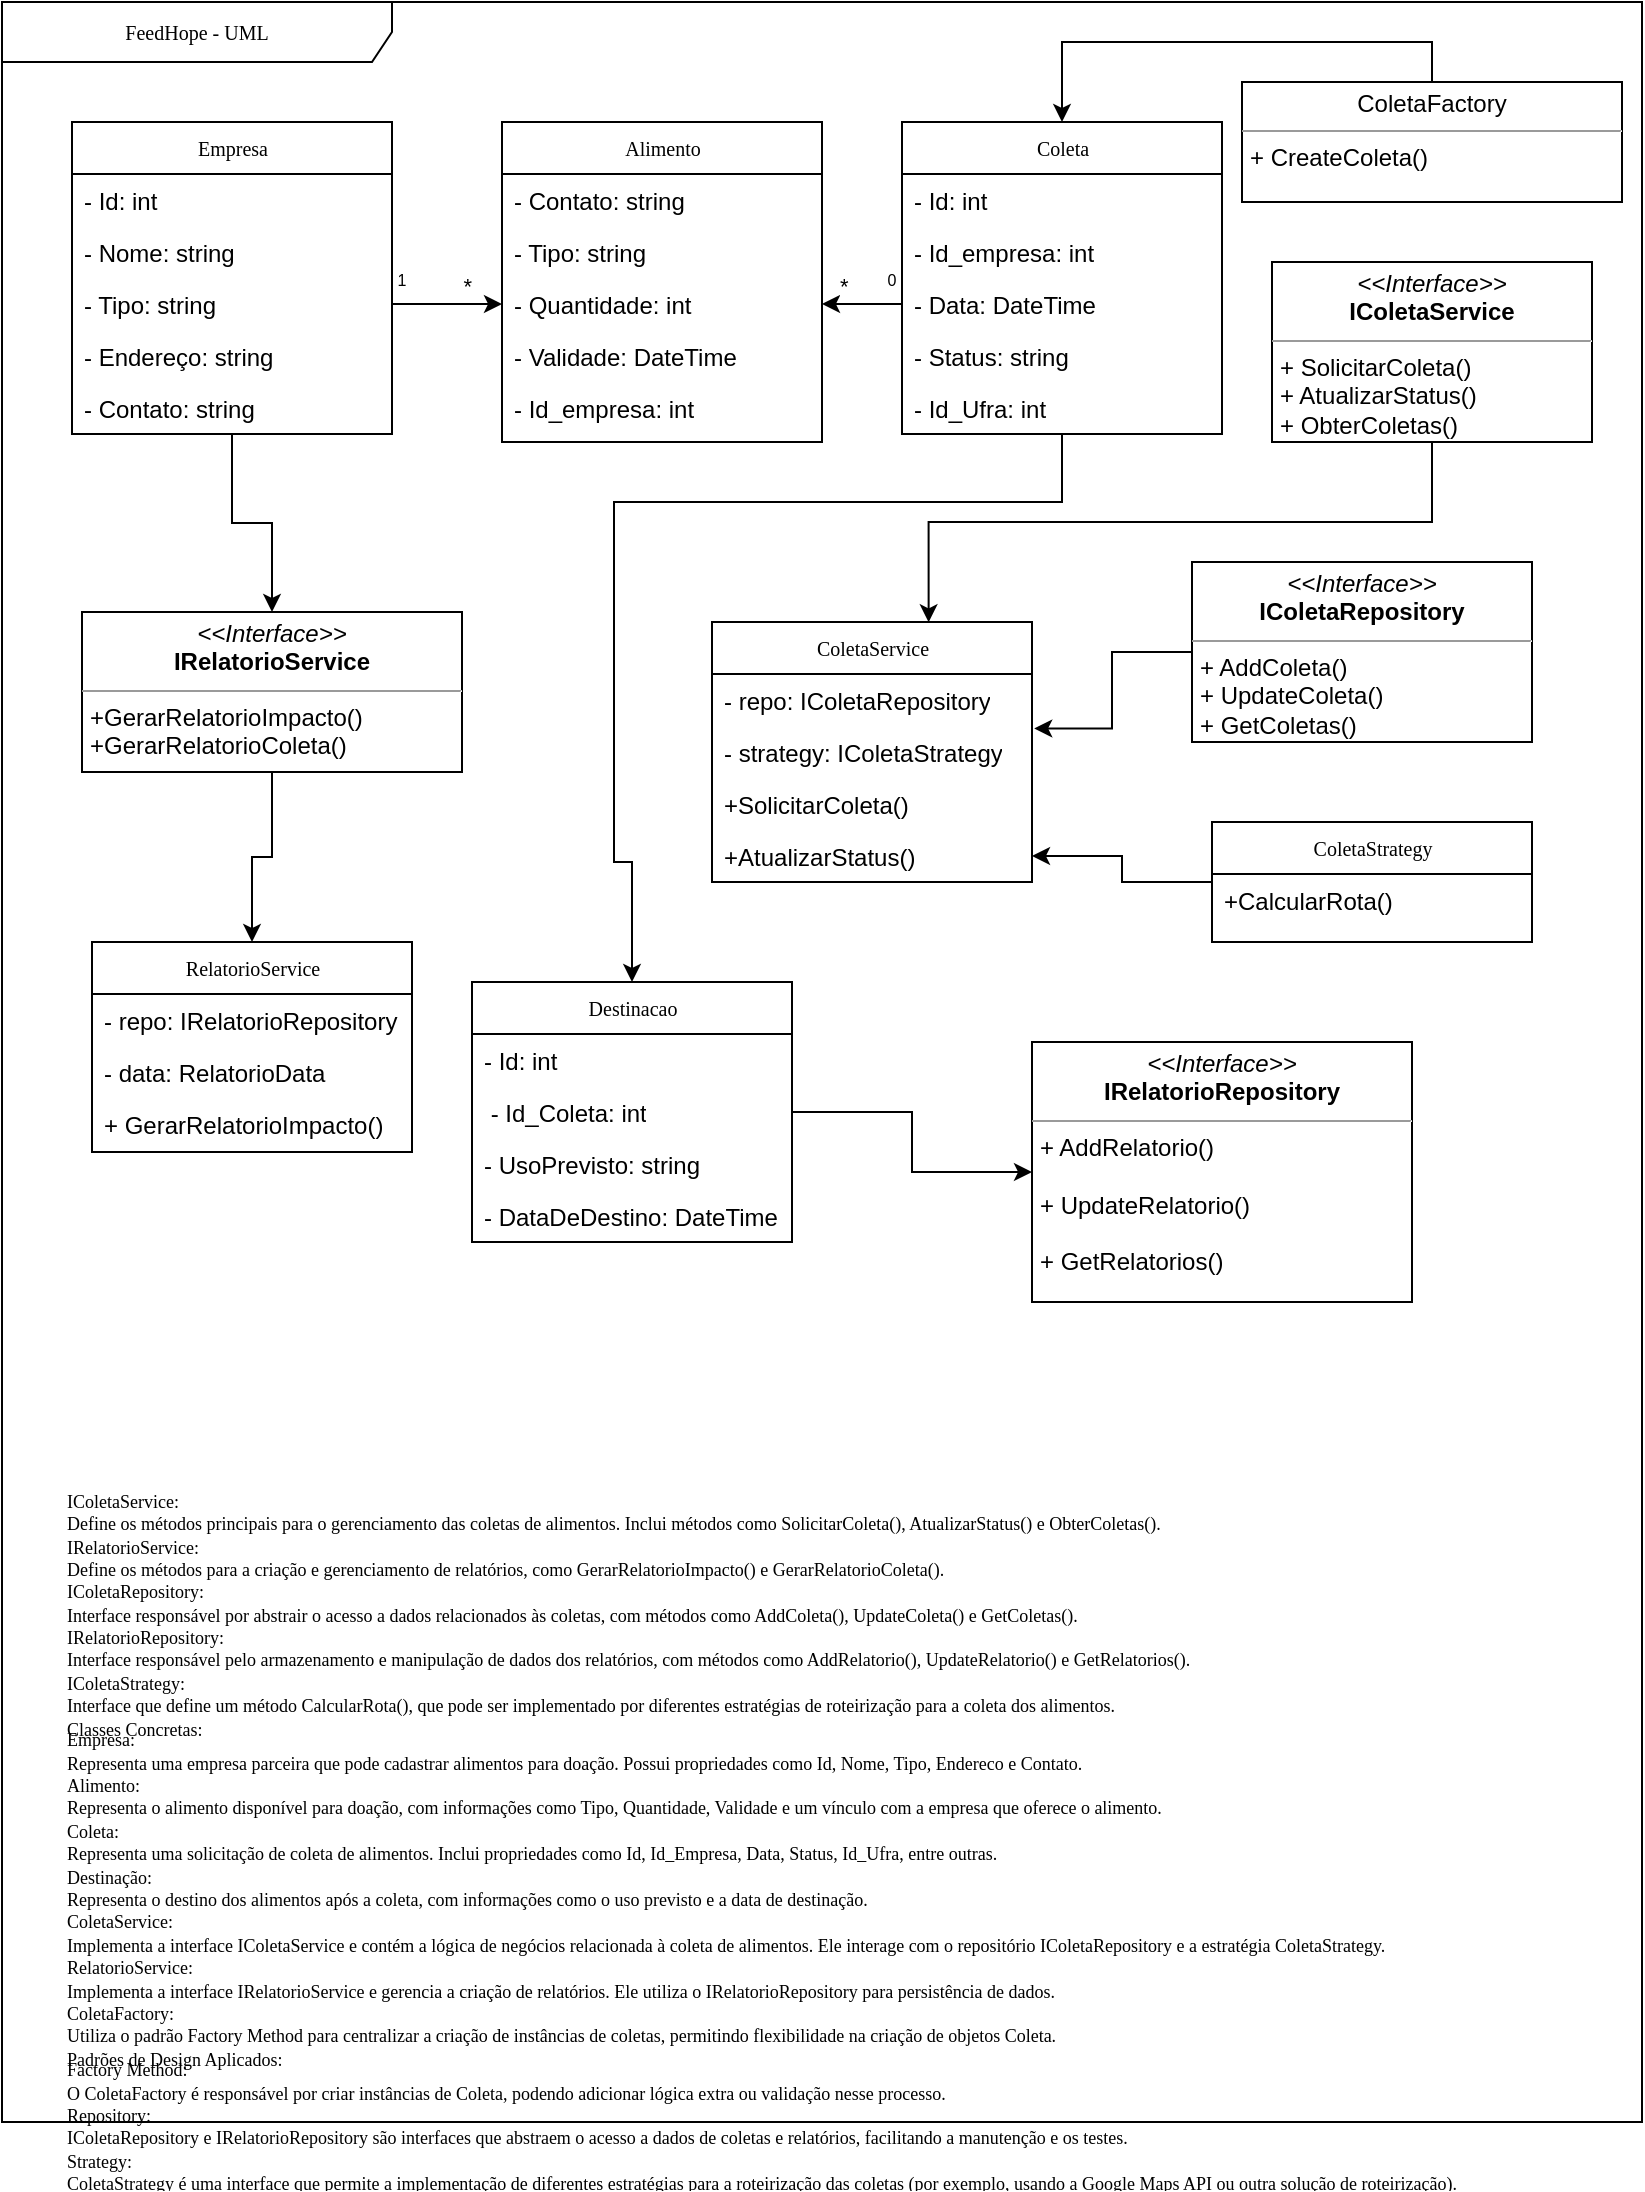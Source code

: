 <mxfile version="26.1.1">
  <diagram name="Page-1" id="c4acf3e9-155e-7222-9cf6-157b1a14988f">
    <mxGraphModel dx="934" dy="525" grid="1" gridSize="10" guides="1" tooltips="1" connect="1" arrows="1" fold="1" page="1" pageScale="1" pageWidth="850" pageHeight="1100" background="none" math="0" shadow="0">
      <root>
        <mxCell id="0" />
        <mxCell id="1" parent="0" />
        <mxCell id="17acba5748e5396b-1" value="FeedHope - UML" style="shape=umlFrame;whiteSpace=wrap;html=1;rounded=0;shadow=0;comic=0;labelBackgroundColor=none;strokeWidth=1;fontFamily=Verdana;fontSize=10;align=center;width=195;height=30;" parent="1" vertex="1">
          <mxGeometry x="15" y="10" width="820" height="1060" as="geometry" />
        </mxCell>
        <mxCell id="17acba5748e5396b-2" value="RelatorioService" style="swimlane;html=1;fontStyle=0;childLayout=stackLayout;horizontal=1;startSize=26;fillColor=none;horizontalStack=0;resizeParent=1;resizeLast=0;collapsible=1;marginBottom=0;swimlaneFillColor=#ffffff;rounded=0;shadow=0;comic=0;labelBackgroundColor=none;strokeWidth=1;fontFamily=Verdana;fontSize=10;align=center;" parent="1" vertex="1">
          <mxGeometry x="60" y="480" width="160" height="105" as="geometry" />
        </mxCell>
        <mxCell id="17acba5748e5396b-3" value="- repo: IRelatorioRepository" style="text;html=1;strokeColor=none;fillColor=none;align=left;verticalAlign=top;spacingLeft=4;spacingRight=4;whiteSpace=wrap;overflow=hidden;rotatable=0;points=[[0,0.5],[1,0.5]];portConstraint=eastwest;" parent="17acba5748e5396b-2" vertex="1">
          <mxGeometry y="26" width="160" height="26" as="geometry" />
        </mxCell>
        <mxCell id="17acba5748e5396b-4" value="- data: RelatorioData" style="text;html=1;strokeColor=none;fillColor=none;align=left;verticalAlign=top;spacingLeft=4;spacingRight=4;whiteSpace=wrap;overflow=hidden;rotatable=0;points=[[0,0.5],[1,0.5]];portConstraint=eastwest;" parent="17acba5748e5396b-2" vertex="1">
          <mxGeometry y="52" width="160" height="26" as="geometry" />
        </mxCell>
        <mxCell id="17acba5748e5396b-6" value="+ GerarRelatorioImpacto()" style="text;html=1;strokeColor=none;fillColor=none;align=left;verticalAlign=top;spacingLeft=4;spacingRight=4;whiteSpace=wrap;overflow=hidden;rotatable=0;points=[[0,0.5],[1,0.5]];portConstraint=eastwest;" parent="17acba5748e5396b-2" vertex="1">
          <mxGeometry y="78" width="160" height="26" as="geometry" />
        </mxCell>
        <mxCell id="6Sy0QbTWBwmeGfM0OLyt-60" style="edgeStyle=orthogonalEdgeStyle;rounded=0;orthogonalLoop=1;jettySize=auto;html=1;" edge="1" parent="1" source="17acba5748e5396b-20" target="5d2195bd80daf111-20">
          <mxGeometry relative="1" as="geometry" />
        </mxCell>
        <mxCell id="17acba5748e5396b-20" value="Empresa" style="swimlane;html=1;fontStyle=0;childLayout=stackLayout;horizontal=1;startSize=26;fillColor=none;horizontalStack=0;resizeParent=1;resizeLast=0;collapsible=1;marginBottom=0;swimlaneFillColor=#ffffff;rounded=0;shadow=0;comic=0;labelBackgroundColor=none;strokeWidth=1;fontFamily=Verdana;fontSize=10;align=center;" parent="1" vertex="1">
          <mxGeometry x="50" y="70" width="160" height="156" as="geometry" />
        </mxCell>
        <mxCell id="17acba5748e5396b-21" value="- Id: int" style="text;html=1;strokeColor=none;fillColor=none;align=left;verticalAlign=top;spacingLeft=4;spacingRight=4;whiteSpace=wrap;overflow=hidden;rotatable=0;points=[[0,0.5],[1,0.5]];portConstraint=eastwest;" parent="17acba5748e5396b-20" vertex="1">
          <mxGeometry y="26" width="160" height="26" as="geometry" />
        </mxCell>
        <mxCell id="17acba5748e5396b-24" value="- Nome: string" style="text;html=1;strokeColor=none;fillColor=none;align=left;verticalAlign=top;spacingLeft=4;spacingRight=4;whiteSpace=wrap;overflow=hidden;rotatable=0;points=[[0,0.5],[1,0.5]];portConstraint=eastwest;" parent="17acba5748e5396b-20" vertex="1">
          <mxGeometry y="52" width="160" height="26" as="geometry" />
        </mxCell>
        <mxCell id="17acba5748e5396b-26" value="- Tipo: string" style="text;html=1;strokeColor=none;fillColor=none;align=left;verticalAlign=top;spacingLeft=4;spacingRight=4;whiteSpace=wrap;overflow=hidden;rotatable=0;points=[[0,0.5],[1,0.5]];portConstraint=eastwest;" parent="17acba5748e5396b-20" vertex="1">
          <mxGeometry y="78" width="160" height="26" as="geometry" />
        </mxCell>
        <mxCell id="6Sy0QbTWBwmeGfM0OLyt-3" value="- Endereço: string" style="text;html=1;strokeColor=none;fillColor=none;align=left;verticalAlign=top;spacingLeft=4;spacingRight=4;whiteSpace=wrap;overflow=hidden;rotatable=0;points=[[0,0.5],[1,0.5]];portConstraint=eastwest;" vertex="1" parent="17acba5748e5396b-20">
          <mxGeometry y="104" width="160" height="26" as="geometry" />
        </mxCell>
        <mxCell id="6Sy0QbTWBwmeGfM0OLyt-4" value="- Contato: string" style="text;html=1;strokeColor=none;fillColor=none;align=left;verticalAlign=top;spacingLeft=4;spacingRight=4;whiteSpace=wrap;overflow=hidden;rotatable=0;points=[[0,0.5],[1,0.5]];portConstraint=eastwest;" vertex="1" parent="17acba5748e5396b-20">
          <mxGeometry y="130" width="160" height="26" as="geometry" />
        </mxCell>
        <mxCell id="17acba5748e5396b-30" value="Alimento" style="swimlane;html=1;fontStyle=0;childLayout=stackLayout;horizontal=1;startSize=26;fillColor=none;horizontalStack=0;resizeParent=1;resizeLast=0;collapsible=1;marginBottom=0;swimlaneFillColor=#ffffff;rounded=0;shadow=0;comic=0;labelBackgroundColor=none;strokeWidth=1;fontFamily=Verdana;fontSize=10;align=center;" parent="1" vertex="1">
          <mxGeometry x="265" y="70" width="160" height="160" as="geometry" />
        </mxCell>
        <mxCell id="6Sy0QbTWBwmeGfM0OLyt-14" value="- Contato: string" style="text;html=1;strokeColor=none;fillColor=none;align=left;verticalAlign=top;spacingLeft=4;spacingRight=4;whiteSpace=wrap;overflow=hidden;rotatable=0;points=[[0,0.5],[1,0.5]];portConstraint=eastwest;" vertex="1" parent="17acba5748e5396b-30">
          <mxGeometry y="26" width="160" height="26" as="geometry" />
        </mxCell>
        <mxCell id="6Sy0QbTWBwmeGfM0OLyt-12" value="- Tipo: string" style="text;html=1;strokeColor=none;fillColor=none;align=left;verticalAlign=top;spacingLeft=4;spacingRight=4;whiteSpace=wrap;overflow=hidden;rotatable=0;points=[[0,0.5],[1,0.5]];portConstraint=eastwest;" vertex="1" parent="17acba5748e5396b-30">
          <mxGeometry y="52" width="160" height="26" as="geometry" />
        </mxCell>
        <mxCell id="6Sy0QbTWBwmeGfM0OLyt-13" value="- Quantidade: int" style="text;html=1;strokeColor=none;fillColor=none;align=left;verticalAlign=top;spacingLeft=4;spacingRight=4;whiteSpace=wrap;overflow=hidden;rotatable=0;points=[[0,0.5],[1,0.5]];portConstraint=eastwest;" vertex="1" parent="17acba5748e5396b-30">
          <mxGeometry y="78" width="160" height="26" as="geometry" />
        </mxCell>
        <mxCell id="6Sy0QbTWBwmeGfM0OLyt-11" value="- Validade: DateTime" style="text;html=1;strokeColor=none;fillColor=none;align=left;verticalAlign=top;spacingLeft=4;spacingRight=4;whiteSpace=wrap;overflow=hidden;rotatable=0;points=[[0,0.5],[1,0.5]];portConstraint=eastwest;" vertex="1" parent="17acba5748e5396b-30">
          <mxGeometry y="104" width="160" height="26" as="geometry" />
        </mxCell>
        <mxCell id="6Sy0QbTWBwmeGfM0OLyt-10" value="- Id_empresa: int" style="text;html=1;strokeColor=none;fillColor=none;align=left;verticalAlign=top;spacingLeft=4;spacingRight=4;whiteSpace=wrap;overflow=hidden;rotatable=0;points=[[0,0.5],[1,0.5]];portConstraint=eastwest;" vertex="1" parent="17acba5748e5396b-30">
          <mxGeometry y="130" width="160" height="26" as="geometry" />
        </mxCell>
        <mxCell id="6Sy0QbTWBwmeGfM0OLyt-70" style="edgeStyle=orthogonalEdgeStyle;rounded=0;orthogonalLoop=1;jettySize=auto;html=1;entryX=1;entryY=0.5;entryDx=0;entryDy=0;" edge="1" parent="1" source="17acba5748e5396b-44" target="6Sy0QbTWBwmeGfM0OLyt-40">
          <mxGeometry relative="1" as="geometry" />
        </mxCell>
        <mxCell id="17acba5748e5396b-44" value="ColetaStrategy" style="swimlane;html=1;fontStyle=0;childLayout=stackLayout;horizontal=1;startSize=26;fillColor=none;horizontalStack=0;resizeParent=1;resizeLast=0;collapsible=1;marginBottom=0;swimlaneFillColor=#ffffff;rounded=0;shadow=0;comic=0;labelBackgroundColor=none;strokeWidth=1;fontFamily=Verdana;fontSize=10;align=center;" parent="1" vertex="1">
          <mxGeometry x="620" y="420" width="160" height="60" as="geometry" />
        </mxCell>
        <mxCell id="17acba5748e5396b-45" value="+CalcularRota()" style="text;html=1;strokeColor=none;fillColor=none;align=left;verticalAlign=top;spacingLeft=4;spacingRight=4;whiteSpace=wrap;overflow=hidden;rotatable=0;points=[[0,0.5],[1,0.5]];portConstraint=eastwest;" parent="17acba5748e5396b-44" vertex="1">
          <mxGeometry y="26" width="160" height="26" as="geometry" />
        </mxCell>
        <mxCell id="5d2195bd80daf111-5" value="Coleta" style="swimlane;html=1;fontStyle=0;childLayout=stackLayout;horizontal=1;startSize=26;fillColor=none;horizontalStack=0;resizeParent=1;resizeLast=0;collapsible=1;marginBottom=0;swimlaneFillColor=#ffffff;rounded=0;shadow=0;comic=0;labelBackgroundColor=none;strokeWidth=1;fontFamily=Verdana;fontSize=10;align=center;" parent="1" vertex="1">
          <mxGeometry x="465" y="70" width="160" height="156" as="geometry" />
        </mxCell>
        <mxCell id="6Sy0QbTWBwmeGfM0OLyt-17" value="- Id: int" style="text;html=1;strokeColor=none;fillColor=none;align=left;verticalAlign=top;spacingLeft=4;spacingRight=4;whiteSpace=wrap;overflow=hidden;rotatable=0;points=[[0,0.5],[1,0.5]];portConstraint=eastwest;" vertex="1" parent="5d2195bd80daf111-5">
          <mxGeometry y="26" width="160" height="26" as="geometry" />
        </mxCell>
        <mxCell id="6Sy0QbTWBwmeGfM0OLyt-15" value="- Id_empresa: int" style="text;html=1;strokeColor=none;fillColor=none;align=left;verticalAlign=top;spacingLeft=4;spacingRight=4;whiteSpace=wrap;overflow=hidden;rotatable=0;points=[[0,0.5],[1,0.5]];portConstraint=eastwest;" vertex="1" parent="5d2195bd80daf111-5">
          <mxGeometry y="52" width="160" height="26" as="geometry" />
        </mxCell>
        <mxCell id="6Sy0QbTWBwmeGfM0OLyt-18" value="- Data: DateTime" style="text;html=1;strokeColor=none;fillColor=none;align=left;verticalAlign=top;spacingLeft=4;spacingRight=4;whiteSpace=wrap;overflow=hidden;rotatable=0;points=[[0,0.5],[1,0.5]];portConstraint=eastwest;" vertex="1" parent="5d2195bd80daf111-5">
          <mxGeometry y="78" width="160" height="26" as="geometry" />
        </mxCell>
        <mxCell id="6Sy0QbTWBwmeGfM0OLyt-19" value="- Status: string" style="text;html=1;strokeColor=none;fillColor=none;align=left;verticalAlign=top;spacingLeft=4;spacingRight=4;whiteSpace=wrap;overflow=hidden;rotatable=0;points=[[0,0.5],[1,0.5]];portConstraint=eastwest;" vertex="1" parent="5d2195bd80daf111-5">
          <mxGeometry y="104" width="160" height="26" as="geometry" />
        </mxCell>
        <mxCell id="6Sy0QbTWBwmeGfM0OLyt-20" value="- Id_Ufra: int" style="text;html=1;strokeColor=none;fillColor=none;align=left;verticalAlign=top;spacingLeft=4;spacingRight=4;whiteSpace=wrap;overflow=hidden;rotatable=0;points=[[0,0.5],[1,0.5]];portConstraint=eastwest;" vertex="1" parent="5d2195bd80daf111-5">
          <mxGeometry y="130" width="160" height="26" as="geometry" />
        </mxCell>
        <mxCell id="6Sy0QbTWBwmeGfM0OLyt-72" style="edgeStyle=orthogonalEdgeStyle;rounded=0;orthogonalLoop=1;jettySize=auto;html=1;entryX=0.5;entryY=0;entryDx=0;entryDy=0;exitX=0.5;exitY=0;exitDx=0;exitDy=0;" edge="1" parent="1" source="5d2195bd80daf111-10" target="5d2195bd80daf111-5">
          <mxGeometry relative="1" as="geometry" />
        </mxCell>
        <mxCell id="5d2195bd80daf111-10" value="&lt;p style=&quot;margin:0px;margin-top:4px;text-align:center;&quot;&gt;ColetaFactory&lt;/p&gt;&lt;hr size=&quot;1&quot;&gt;&lt;p style=&quot;margin:0px;margin-left:4px;&quot;&gt;+ CreateColeta()&lt;/p&gt;" style="verticalAlign=top;align=left;overflow=fill;fontSize=12;fontFamily=Helvetica;html=1;rounded=0;shadow=0;comic=0;labelBackgroundColor=none;strokeWidth=1" parent="1" vertex="1">
          <mxGeometry x="635" y="50" width="190" height="60" as="geometry" />
        </mxCell>
        <mxCell id="5d2195bd80daf111-12" value="&lt;p style=&quot;margin:0px;margin-top:4px;text-align:center;&quot;&gt;&lt;i&gt;&amp;lt;&amp;lt;Interface&amp;gt;&amp;gt;&lt;/i&gt;&lt;br&gt;&lt;b&gt;IRelatorioRepository&lt;/b&gt;&lt;/p&gt;&lt;hr size=&quot;1&quot;&gt;&lt;p style=&quot;margin:0px;margin-left:4px;&quot;&gt;+ AddRelatorio()&lt;/p&gt;&lt;p style=&quot;margin:0px;margin-left:4px;&quot;&gt;&lt;br&gt;+ UpdateRelatorio()&lt;/p&gt;&lt;p style=&quot;margin:0px;margin-left:4px;&quot;&gt;&lt;br&gt;&lt;/p&gt;&lt;p style=&quot;margin:0px;margin-left:4px;&quot;&gt;+ GetRelatorios()&lt;/p&gt;" style="verticalAlign=top;align=left;overflow=fill;fontSize=12;fontFamily=Helvetica;html=1;rounded=0;shadow=0;comic=0;labelBackgroundColor=none;strokeWidth=1" parent="1" vertex="1">
          <mxGeometry x="530" y="530" width="190" height="130" as="geometry" />
        </mxCell>
        <mxCell id="5d2195bd80daf111-15" value="&lt;p style=&quot;margin:0px;margin-top:4px;text-align:center;&quot;&gt;&lt;i&gt;&amp;lt;&amp;lt;Interface&amp;gt;&amp;gt;&lt;/i&gt;&lt;br&gt;&lt;b&gt;IColetaService&lt;/b&gt;&lt;/p&gt;&lt;hr size=&quot;1&quot;&gt;&lt;p style=&quot;margin:0px;margin-left:4px;&quot;&gt;+ SolicitarColeta()&lt;br&gt;+ AtualizarStatus()&lt;/p&gt;&lt;p style=&quot;margin:0px;margin-left:4px;&quot;&gt;+ ObterColetas()&lt;/p&gt;" style="verticalAlign=top;align=left;overflow=fill;fontSize=12;fontFamily=Helvetica;html=1;rounded=0;shadow=0;comic=0;labelBackgroundColor=none;strokeWidth=1" parent="1" vertex="1">
          <mxGeometry x="650" y="140" width="160" height="90" as="geometry" />
        </mxCell>
        <mxCell id="6Sy0QbTWBwmeGfM0OLyt-75" style="edgeStyle=orthogonalEdgeStyle;rounded=0;orthogonalLoop=1;jettySize=auto;html=1;entryX=0.5;entryY=0;entryDx=0;entryDy=0;" edge="1" parent="1" source="5d2195bd80daf111-20" target="17acba5748e5396b-2">
          <mxGeometry relative="1" as="geometry" />
        </mxCell>
        <mxCell id="5d2195bd80daf111-20" value="&lt;p style=&quot;margin:0px;margin-top:4px;text-align:center;&quot;&gt;&lt;i&gt;&amp;lt;&amp;lt;Interface&amp;gt;&amp;gt;&lt;/i&gt;&lt;br&gt;&lt;b&gt;IRelatorioService&lt;/b&gt;&lt;/p&gt;&lt;hr size=&quot;1&quot;&gt;&lt;p style=&quot;margin:0px;margin-left:4px;&quot;&gt;+GerarRelatorioImpacto()&lt;br&gt;+GerarRelatorioColeta()&lt;/p&gt;&lt;p style=&quot;margin:0px;margin-left:4px;&quot;&gt;&lt;br&gt;&lt;/p&gt;" style="verticalAlign=top;align=left;overflow=fill;fontSize=12;fontFamily=Helvetica;html=1;rounded=0;shadow=0;comic=0;labelBackgroundColor=none;strokeWidth=1" parent="1" vertex="1">
          <mxGeometry x="55" y="315" width="190" height="80" as="geometry" />
        </mxCell>
        <mxCell id="6Sy0QbTWBwmeGfM0OLyt-26" value="*" style="edgeStyle=orthogonalEdgeStyle;rounded=0;orthogonalLoop=1;jettySize=auto;html=1;exitX=1;exitY=0.5;exitDx=0;exitDy=0;entryX=0;entryY=0.5;entryDx=0;entryDy=0;labelPosition=left;verticalLabelPosition=top;align=right;verticalAlign=bottom;" edge="1" parent="1" source="17acba5748e5396b-26" target="6Sy0QbTWBwmeGfM0OLyt-13">
          <mxGeometry x="0.474" relative="1" as="geometry">
            <mxPoint as="offset" />
          </mxGeometry>
        </mxCell>
        <mxCell id="6Sy0QbTWBwmeGfM0OLyt-37" value="ColetaService" style="swimlane;html=1;fontStyle=0;childLayout=stackLayout;horizontal=1;startSize=26;fillColor=none;horizontalStack=0;resizeParent=1;resizeLast=0;collapsible=1;marginBottom=0;swimlaneFillColor=#ffffff;rounded=0;shadow=0;comic=0;labelBackgroundColor=none;strokeWidth=1;fontFamily=Verdana;fontSize=10;align=center;" vertex="1" parent="1">
          <mxGeometry x="370" y="320" width="160" height="130" as="geometry" />
        </mxCell>
        <mxCell id="6Sy0QbTWBwmeGfM0OLyt-38" value="- repo: IColetaRepository" style="text;html=1;strokeColor=none;fillColor=none;align=left;verticalAlign=top;spacingLeft=4;spacingRight=4;whiteSpace=wrap;overflow=hidden;rotatable=0;points=[[0,0.5],[1,0.5]];portConstraint=eastwest;" vertex="1" parent="6Sy0QbTWBwmeGfM0OLyt-37">
          <mxGeometry y="26" width="160" height="26" as="geometry" />
        </mxCell>
        <mxCell id="6Sy0QbTWBwmeGfM0OLyt-41" value="- strategy: IColetaStrategy" style="text;html=1;strokeColor=none;fillColor=none;align=left;verticalAlign=top;spacingLeft=4;spacingRight=4;whiteSpace=wrap;overflow=hidden;rotatable=0;points=[[0,0.5],[1,0.5]];portConstraint=eastwest;" vertex="1" parent="6Sy0QbTWBwmeGfM0OLyt-37">
          <mxGeometry y="52" width="160" height="26" as="geometry" />
        </mxCell>
        <mxCell id="6Sy0QbTWBwmeGfM0OLyt-39" value="+SolicitarColeta()" style="text;html=1;strokeColor=none;fillColor=none;align=left;verticalAlign=top;spacingLeft=4;spacingRight=4;whiteSpace=wrap;overflow=hidden;rotatable=0;points=[[0,0.5],[1,0.5]];portConstraint=eastwest;" vertex="1" parent="6Sy0QbTWBwmeGfM0OLyt-37">
          <mxGeometry y="78" width="160" height="26" as="geometry" />
        </mxCell>
        <mxCell id="6Sy0QbTWBwmeGfM0OLyt-40" value="+AtualizarStatus()" style="text;html=1;strokeColor=none;fillColor=none;align=left;verticalAlign=top;spacingLeft=4;spacingRight=4;whiteSpace=wrap;overflow=hidden;rotatable=0;points=[[0,0.5],[1,0.5]];portConstraint=eastwest;" vertex="1" parent="6Sy0QbTWBwmeGfM0OLyt-37">
          <mxGeometry y="104" width="160" height="26" as="geometry" />
        </mxCell>
        <mxCell id="6Sy0QbTWBwmeGfM0OLyt-79" style="edgeStyle=orthogonalEdgeStyle;rounded=0;orthogonalLoop=1;jettySize=auto;html=1;" edge="1" parent="1" source="6Sy0QbTWBwmeGfM0OLyt-43" target="5d2195bd80daf111-12">
          <mxGeometry relative="1" as="geometry" />
        </mxCell>
        <mxCell id="6Sy0QbTWBwmeGfM0OLyt-43" value="Destinacao" style="swimlane;html=1;fontStyle=0;childLayout=stackLayout;horizontal=1;startSize=26;fillColor=none;horizontalStack=0;resizeParent=1;resizeLast=0;collapsible=1;marginBottom=0;swimlaneFillColor=#ffffff;rounded=0;shadow=0;comic=0;labelBackgroundColor=none;strokeWidth=1;fontFamily=Verdana;fontSize=10;align=center;" vertex="1" parent="1">
          <mxGeometry x="250" y="500" width="160" height="130" as="geometry" />
        </mxCell>
        <mxCell id="6Sy0QbTWBwmeGfM0OLyt-44" value="- Id: int&amp;nbsp;" style="text;html=1;strokeColor=none;fillColor=none;align=left;verticalAlign=top;spacingLeft=4;spacingRight=4;whiteSpace=wrap;overflow=hidden;rotatable=0;points=[[0,0.5],[1,0.5]];portConstraint=eastwest;" vertex="1" parent="6Sy0QbTWBwmeGfM0OLyt-43">
          <mxGeometry y="26" width="160" height="26" as="geometry" />
        </mxCell>
        <mxCell id="6Sy0QbTWBwmeGfM0OLyt-45" value="&amp;nbsp;- Id_Coleta: int" style="text;html=1;strokeColor=none;fillColor=none;align=left;verticalAlign=top;spacingLeft=4;spacingRight=4;whiteSpace=wrap;overflow=hidden;rotatable=0;points=[[0,0.5],[1,0.5]];portConstraint=eastwest;" vertex="1" parent="6Sy0QbTWBwmeGfM0OLyt-43">
          <mxGeometry y="52" width="160" height="26" as="geometry" />
        </mxCell>
        <mxCell id="6Sy0QbTWBwmeGfM0OLyt-46" value="- UsoPrevisto: string" style="text;html=1;strokeColor=none;fillColor=none;align=left;verticalAlign=top;spacingLeft=4;spacingRight=4;whiteSpace=wrap;overflow=hidden;rotatable=0;points=[[0,0.5],[1,0.5]];portConstraint=eastwest;" vertex="1" parent="6Sy0QbTWBwmeGfM0OLyt-43">
          <mxGeometry y="78" width="160" height="26" as="geometry" />
        </mxCell>
        <mxCell id="6Sy0QbTWBwmeGfM0OLyt-47" value="- DataDeDestino: DateTime" style="text;html=1;strokeColor=none;fillColor=none;align=left;verticalAlign=top;spacingLeft=4;spacingRight=4;whiteSpace=wrap;overflow=hidden;rotatable=0;points=[[0,0.5],[1,0.5]];portConstraint=eastwest;" vertex="1" parent="6Sy0QbTWBwmeGfM0OLyt-43">
          <mxGeometry y="104" width="160" height="26" as="geometry" />
        </mxCell>
        <mxCell id="6Sy0QbTWBwmeGfM0OLyt-49" value="" style="edgeStyle=orthogonalEdgeStyle;rounded=0;orthogonalLoop=1;jettySize=auto;html=1;entryX=1;entryY=0.5;entryDx=0;entryDy=0;" edge="1" parent="1" source="6Sy0QbTWBwmeGfM0OLyt-18" target="6Sy0QbTWBwmeGfM0OLyt-13">
          <mxGeometry relative="1" as="geometry" />
        </mxCell>
        <mxCell id="6Sy0QbTWBwmeGfM0OLyt-50" value="*" style="edgeLabel;html=1;align=left;verticalAlign=bottom;resizable=0;points=[];labelPosition=right;verticalLabelPosition=top;" vertex="1" connectable="0" parent="6Sy0QbTWBwmeGfM0OLyt-49">
          <mxGeometry x="0.646" y="-1" relative="1" as="geometry">
            <mxPoint as="offset" />
          </mxGeometry>
        </mxCell>
        <mxCell id="6Sy0QbTWBwmeGfM0OLyt-51" value="&lt;div style=&quot;line-height: 40%;&quot;&gt;&lt;div style=&quot;text-align: justify;&quot;&gt;&lt;font face=&quot;Times New Roman&quot; style=&quot;font-size: 9px; line-height: 40%;&quot;&gt;IColetaService:&lt;/font&gt;&lt;/div&gt;&lt;div style=&quot;text-align: justify;&quot;&gt;&lt;font face=&quot;Times New Roman&quot; style=&quot;font-size: 9px;&quot;&gt;&lt;br&gt;&lt;/font&gt;&lt;/div&gt;&lt;div style=&quot;text-align: justify;&quot;&gt;&lt;font face=&quot;Times New Roman&quot; style=&quot;font-size: 9px; line-height: 40%;&quot;&gt;Define os métodos principais para o gerenciamento das coletas de alimentos. Inclui métodos como SolicitarColeta(), AtualizarStatus() e ObterColetas().&lt;/font&gt;&lt;/div&gt;&lt;div style=&quot;text-align: justify;&quot;&gt;&lt;font face=&quot;Times New Roman&quot; style=&quot;font-size: 9px;&quot;&gt;&lt;br&gt;&lt;/font&gt;&lt;/div&gt;&lt;div style=&quot;text-align: justify;&quot;&gt;&lt;font face=&quot;Times New Roman&quot; style=&quot;font-size: 9px; line-height: 40%;&quot;&gt;IRelatorioService:&lt;/font&gt;&lt;/div&gt;&lt;div style=&quot;text-align: justify;&quot;&gt;&lt;font face=&quot;Times New Roman&quot; style=&quot;font-size: 9px;&quot;&gt;&lt;br&gt;&lt;/font&gt;&lt;/div&gt;&lt;div style=&quot;text-align: justify;&quot;&gt;&lt;font face=&quot;Times New Roman&quot; style=&quot;font-size: 9px; line-height: 40%;&quot;&gt;Define os métodos para a criação e gerenciamento de relatórios, como GerarRelatorioImpacto() e GerarRelatorioColeta().&lt;/font&gt;&lt;/div&gt;&lt;div style=&quot;text-align: justify;&quot;&gt;&lt;font face=&quot;Times New Roman&quot; style=&quot;font-size: 9px;&quot;&gt;&lt;br&gt;&lt;/font&gt;&lt;/div&gt;&lt;div style=&quot;text-align: justify;&quot;&gt;&lt;font face=&quot;Times New Roman&quot; style=&quot;font-size: 9px; line-height: 40%;&quot;&gt;IColetaRepository:&lt;/font&gt;&lt;/div&gt;&lt;div style=&quot;text-align: justify;&quot;&gt;&lt;font face=&quot;Times New Roman&quot; style=&quot;font-size: 9px;&quot;&gt;&lt;br&gt;&lt;/font&gt;&lt;/div&gt;&lt;div style=&quot;text-align: justify;&quot;&gt;&lt;font face=&quot;Times New Roman&quot; style=&quot;font-size: 9px; line-height: 40%;&quot;&gt;Interface responsável por abstrair o acesso a dados relacionados às coletas, com métodos como AddColeta(), UpdateColeta() e GetColetas().&lt;/font&gt;&lt;/div&gt;&lt;div style=&quot;text-align: justify;&quot;&gt;&lt;font face=&quot;Times New Roman&quot; style=&quot;font-size: 9px;&quot;&gt;&lt;br&gt;&lt;/font&gt;&lt;/div&gt;&lt;div style=&quot;text-align: justify;&quot;&gt;&lt;font face=&quot;Times New Roman&quot; style=&quot;font-size: 9px; line-height: 40%;&quot;&gt;IRelatorioRepository:&lt;/font&gt;&lt;/div&gt;&lt;div style=&quot;text-align: justify;&quot;&gt;&lt;font face=&quot;Times New Roman&quot; style=&quot;font-size: 9px;&quot;&gt;&lt;br&gt;&lt;/font&gt;&lt;/div&gt;&lt;div style=&quot;text-align: justify;&quot;&gt;&lt;font face=&quot;Times New Roman&quot; style=&quot;font-size: 9px; line-height: 40%;&quot;&gt;Interface responsável pelo armazenamento e manipulação de dados dos relatórios, com métodos como AddRelatorio(), UpdateRelatorio() e GetRelatorios().&lt;/font&gt;&lt;/div&gt;&lt;div style=&quot;text-align: justify;&quot;&gt;&lt;font face=&quot;Times New Roman&quot; style=&quot;font-size: 9px;&quot;&gt;&lt;br&gt;&lt;/font&gt;&lt;/div&gt;&lt;div style=&quot;text-align: justify;&quot;&gt;&lt;font face=&quot;Times New Roman&quot; style=&quot;font-size: 9px; line-height: 40%;&quot;&gt;IColetaStrategy:&lt;/font&gt;&lt;/div&gt;&lt;div style=&quot;text-align: justify;&quot;&gt;&lt;font face=&quot;Times New Roman&quot; style=&quot;font-size: 9px;&quot;&gt;&lt;br&gt;&lt;/font&gt;&lt;/div&gt;&lt;div style=&quot;text-align: justify;&quot;&gt;&lt;font face=&quot;Times New Roman&quot; style=&quot;font-size: 9px; line-height: 40%;&quot;&gt;Interface que define um método CalcularRota(), que pode ser implementado por diferentes estratégias de roteirização para a coleta dos alimentos.&lt;/font&gt;&lt;/div&gt;&lt;div style=&quot;text-align: justify;&quot;&gt;&lt;font face=&quot;Times New Roman&quot; style=&quot;font-size: 9px;&quot;&gt;&lt;br&gt;&lt;/font&gt;&lt;/div&gt;&lt;div style=&quot;text-align: justify;&quot;&gt;&lt;font face=&quot;Times New Roman&quot; style=&quot;font-size: 9px; line-height: 40%;&quot;&gt;Classes Concretas:&lt;/font&gt;&lt;/div&gt;&lt;div style=&quot;text-align: justify;&quot;&gt;&lt;font face=&quot;Times New Roman&quot; style=&quot;font-size: 9px; line-height: 40%;&quot;&gt;Empresa:&lt;/font&gt;&lt;/div&gt;&lt;div style=&quot;text-align: justify;&quot;&gt;&lt;font face=&quot;Times New Roman&quot; style=&quot;font-size: 9px;&quot;&gt;&lt;br&gt;&lt;/font&gt;&lt;/div&gt;&lt;div style=&quot;text-align: justify;&quot;&gt;&lt;font face=&quot;Times New Roman&quot; style=&quot;font-size: 9px; line-height: 40%;&quot;&gt;Representa uma empresa parceira que pode cadastrar alimentos para doação. Possui propriedades como Id, Nome, Tipo, Endereco e Contato.&lt;/font&gt;&lt;/div&gt;&lt;div style=&quot;text-align: justify;&quot;&gt;&lt;font face=&quot;Times New Roman&quot; style=&quot;font-size: 9px;&quot;&gt;&lt;br&gt;&lt;/font&gt;&lt;/div&gt;&lt;div style=&quot;text-align: justify;&quot;&gt;&lt;font face=&quot;Times New Roman&quot; style=&quot;font-size: 9px; line-height: 40%;&quot;&gt;Alimento:&lt;/font&gt;&lt;/div&gt;&lt;div style=&quot;text-align: justify;&quot;&gt;&lt;font face=&quot;Times New Roman&quot; style=&quot;font-size: 9px;&quot;&gt;&lt;br&gt;&lt;/font&gt;&lt;/div&gt;&lt;div style=&quot;text-align: justify;&quot;&gt;&lt;font face=&quot;Times New Roman&quot; style=&quot;font-size: 9px; line-height: 40%;&quot;&gt;Representa o alimento disponível para doação, com informações como Tipo, Quantidade, Validade e um vínculo com a empresa que oferece o alimento.&lt;/font&gt;&lt;/div&gt;&lt;div style=&quot;text-align: justify;&quot;&gt;&lt;font face=&quot;Times New Roman&quot; style=&quot;font-size: 9px;&quot;&gt;&lt;br&gt;&lt;/font&gt;&lt;/div&gt;&lt;div style=&quot;text-align: justify;&quot;&gt;&lt;font face=&quot;Times New Roman&quot; style=&quot;font-size: 9px; line-height: 40%;&quot;&gt;Coleta:&lt;/font&gt;&lt;/div&gt;&lt;div style=&quot;text-align: justify;&quot;&gt;&lt;font face=&quot;Times New Roman&quot; style=&quot;font-size: 9px;&quot;&gt;&lt;br&gt;&lt;/font&gt;&lt;/div&gt;&lt;div style=&quot;text-align: justify;&quot;&gt;&lt;font face=&quot;Times New Roman&quot; style=&quot;font-size: 9px; line-height: 40%;&quot;&gt;Representa uma solicitação de coleta de alimentos. Inclui propriedades como Id, Id_Empresa, Data, Status, Id_Ufra, entre outras.&lt;/font&gt;&lt;/div&gt;&lt;div style=&quot;text-align: justify;&quot;&gt;&lt;font face=&quot;Times New Roman&quot; style=&quot;font-size: 9px;&quot;&gt;&lt;br&gt;&lt;/font&gt;&lt;/div&gt;&lt;div style=&quot;text-align: justify;&quot;&gt;&lt;font face=&quot;Times New Roman&quot; style=&quot;font-size: 9px; line-height: 40%;&quot;&gt;Destinação:&lt;/font&gt;&lt;/div&gt;&lt;div style=&quot;text-align: justify;&quot;&gt;&lt;font face=&quot;Times New Roman&quot; style=&quot;font-size: 9px;&quot;&gt;&lt;br&gt;&lt;/font&gt;&lt;/div&gt;&lt;div style=&quot;text-align: justify;&quot;&gt;&lt;font face=&quot;Times New Roman&quot; style=&quot;font-size: 9px; line-height: 40%;&quot;&gt;Representa o destino dos alimentos após a coleta, com informações como o uso previsto e a data de destinação.&lt;/font&gt;&lt;/div&gt;&lt;div style=&quot;text-align: justify;&quot;&gt;&lt;font face=&quot;Times New Roman&quot; style=&quot;font-size: 9px;&quot;&gt;&lt;br&gt;&lt;/font&gt;&lt;/div&gt;&lt;div style=&quot;text-align: justify;&quot;&gt;&lt;font face=&quot;Times New Roman&quot; style=&quot;font-size: 9px; line-height: 40%;&quot;&gt;ColetaService:&lt;/font&gt;&lt;/div&gt;&lt;div style=&quot;text-align: justify;&quot;&gt;&lt;font face=&quot;Times New Roman&quot; style=&quot;font-size: 9px;&quot;&gt;&lt;br&gt;&lt;/font&gt;&lt;/div&gt;&lt;div style=&quot;text-align: justify;&quot;&gt;&lt;font face=&quot;Times New Roman&quot; style=&quot;font-size: 9px; line-height: 40%;&quot;&gt;Implementa a interface IColetaService e contém a lógica de negócios relacionada à coleta de alimentos. Ele interage com o repositório IColetaRepository e a estratégia ColetaStrategy.&lt;/font&gt;&lt;/div&gt;&lt;div style=&quot;text-align: justify;&quot;&gt;&lt;font face=&quot;Times New Roman&quot; style=&quot;font-size: 9px;&quot;&gt;&lt;br&gt;&lt;/font&gt;&lt;/div&gt;&lt;div style=&quot;text-align: justify;&quot;&gt;&lt;font face=&quot;Times New Roman&quot; style=&quot;font-size: 9px; line-height: 40%;&quot;&gt;RelatorioService:&lt;/font&gt;&lt;/div&gt;&lt;div style=&quot;text-align: justify;&quot;&gt;&lt;font face=&quot;Times New Roman&quot; style=&quot;font-size: 9px;&quot;&gt;&lt;br&gt;&lt;/font&gt;&lt;/div&gt;&lt;div style=&quot;text-align: justify;&quot;&gt;&lt;font face=&quot;Times New Roman&quot; style=&quot;font-size: 9px; line-height: 40%;&quot;&gt;Implementa a interface IRelatorioService e gerencia a criação de relatórios. Ele utiliza o IRelatorioRepository para persistência de dados.&lt;/font&gt;&lt;/div&gt;&lt;div style=&quot;text-align: justify;&quot;&gt;&lt;font face=&quot;Times New Roman&quot; style=&quot;font-size: 9px;&quot;&gt;&lt;br&gt;&lt;/font&gt;&lt;/div&gt;&lt;div style=&quot;text-align: justify;&quot;&gt;&lt;font face=&quot;Times New Roman&quot; style=&quot;font-size: 9px; line-height: 40%;&quot;&gt;ColetaFactory:&lt;/font&gt;&lt;/div&gt;&lt;div style=&quot;text-align: justify;&quot;&gt;&lt;font face=&quot;Times New Roman&quot; style=&quot;font-size: 9px;&quot;&gt;&lt;br&gt;&lt;/font&gt;&lt;/div&gt;&lt;div style=&quot;text-align: justify;&quot;&gt;&lt;font face=&quot;Times New Roman&quot; style=&quot;font-size: 9px; line-height: 40%;&quot;&gt;Utiliza o padrão Factory Method para centralizar a criação de instâncias de coletas, permitindo flexibilidade na criação de objetos Coleta.&lt;/font&gt;&lt;/div&gt;&lt;div style=&quot;text-align: justify;&quot;&gt;&lt;font face=&quot;Times New Roman&quot; style=&quot;font-size: 9px;&quot;&gt;&lt;br&gt;&lt;/font&gt;&lt;/div&gt;&lt;div style=&quot;text-align: justify;&quot;&gt;&lt;font face=&quot;Times New Roman&quot; style=&quot;font-size: 9px; line-height: 40%;&quot;&gt;Padrões de Design Aplicados:&lt;/font&gt;&lt;/div&gt;&lt;div style=&quot;text-align: justify;&quot;&gt;&lt;font face=&quot;Times New Roman&quot; style=&quot;font-size: 9px; line-height: 40%;&quot;&gt;Factory Method:&lt;/font&gt;&lt;/div&gt;&lt;div style=&quot;text-align: justify;&quot;&gt;&lt;font face=&quot;Times New Roman&quot; style=&quot;font-size: 9px;&quot;&gt;&lt;br&gt;&lt;/font&gt;&lt;/div&gt;&lt;div style=&quot;text-align: justify;&quot;&gt;&lt;font face=&quot;Times New Roman&quot; style=&quot;font-size: 9px; line-height: 40%;&quot;&gt;O ColetaFactory é responsável por criar instâncias de Coleta, podendo adicionar lógica extra ou validação nesse processo.&lt;/font&gt;&lt;/div&gt;&lt;div style=&quot;text-align: justify;&quot;&gt;&lt;font face=&quot;Times New Roman&quot; style=&quot;font-size: 9px;&quot;&gt;&lt;br&gt;&lt;/font&gt;&lt;/div&gt;&lt;div style=&quot;text-align: justify;&quot;&gt;&lt;font face=&quot;Times New Roman&quot; style=&quot;font-size: 9px; line-height: 40%;&quot;&gt;Repository:&lt;/font&gt;&lt;/div&gt;&lt;div style=&quot;text-align: justify;&quot;&gt;&lt;font face=&quot;Times New Roman&quot; style=&quot;font-size: 9px;&quot;&gt;&lt;br&gt;&lt;/font&gt;&lt;/div&gt;&lt;div style=&quot;text-align: justify;&quot;&gt;&lt;font face=&quot;Times New Roman&quot; style=&quot;font-size: 9px; line-height: 40%;&quot;&gt;IColetaRepository e IRelatorioRepository são interfaces que abstraem o acesso a dados de coletas e relatórios, facilitando a manutenção e os testes.&lt;/font&gt;&lt;/div&gt;&lt;div style=&quot;text-align: justify;&quot;&gt;&lt;font face=&quot;Times New Roman&quot; style=&quot;font-size: 9px;&quot;&gt;&lt;br&gt;&lt;/font&gt;&lt;/div&gt;&lt;div style=&quot;text-align: justify;&quot;&gt;&lt;font face=&quot;Times New Roman&quot; style=&quot;font-size: 9px; line-height: 40%;&quot;&gt;Strategy:&lt;/font&gt;&lt;/div&gt;&lt;div style=&quot;text-align: justify;&quot;&gt;&lt;font face=&quot;Times New Roman&quot; style=&quot;font-size: 9px;&quot;&gt;&lt;br&gt;&lt;/font&gt;&lt;/div&gt;&lt;div style=&quot;text-align: justify;&quot;&gt;&lt;font face=&quot;Times New Roman&quot; style=&quot;font-size: 9px; line-height: 40%;&quot;&gt;ColetaStrategy é uma interface que permite a implementação de diferentes estratégias para a roteirização das coletas (por exemplo, usando a Google Maps API ou outra solução de roteirização).&lt;/font&gt;&lt;/div&gt;&lt;div style=&quot;text-align: justify;&quot;&gt;&lt;/div&gt;&lt;/div&gt;" style="text;html=1;align=center;verticalAlign=middle;whiteSpace=wrap;rounded=0;spacing=1;" vertex="1" parent="1">
          <mxGeometry x="30" y="850" width="730" height="160" as="geometry" />
        </mxCell>
        <mxCell id="6Sy0QbTWBwmeGfM0OLyt-21" value="&lt;p style=&quot;margin:0px;margin-top:4px;text-align:center;&quot;&gt;&lt;i&gt;&amp;lt;&amp;lt;Interface&amp;gt;&amp;gt;&lt;/i&gt;&lt;br&gt;&lt;b&gt;IColetaRepository&lt;/b&gt;&lt;/p&gt;&lt;hr size=&quot;1&quot;&gt;&lt;p style=&quot;margin:0px;margin-left:4px;&quot;&gt;&lt;span style=&quot;background-color: transparent;&quot;&gt;+ AddColeta()&lt;/span&gt;&lt;/p&gt;&lt;p style=&quot;margin:0px;margin-left:4px;&quot;&gt;&lt;/p&gt;&lt;p style=&quot;margin:0px;margin-left:4px;&quot;&gt;&lt;span style=&quot;background-color: transparent;&quot;&gt;+ UpdateColeta()&lt;/span&gt;&lt;/p&gt;&lt;p style=&quot;margin:0px;margin-left:4px;&quot;&gt;+ GetColetas()&lt;br&gt;&lt;/p&gt;" style="verticalAlign=top;align=left;overflow=fill;fontSize=12;fontFamily=Helvetica;html=1;rounded=0;shadow=0;comic=0;labelBackgroundColor=none;strokeWidth=1" vertex="1" parent="1">
          <mxGeometry x="610" y="290" width="170" height="90" as="geometry" />
        </mxCell>
        <mxCell id="6Sy0QbTWBwmeGfM0OLyt-67" style="edgeStyle=orthogonalEdgeStyle;rounded=0;orthogonalLoop=1;jettySize=auto;html=1;entryX=1.007;entryY=0.046;entryDx=0;entryDy=0;entryPerimeter=0;" edge="1" parent="1" source="6Sy0QbTWBwmeGfM0OLyt-21" target="6Sy0QbTWBwmeGfM0OLyt-41">
          <mxGeometry relative="1" as="geometry" />
        </mxCell>
        <mxCell id="6Sy0QbTWBwmeGfM0OLyt-73" value="&lt;font style=&quot;font-size: 8px;&quot;&gt;1&lt;/font&gt;" style="text;html=1;align=center;verticalAlign=middle;whiteSpace=wrap;rounded=0;" vertex="1" parent="1">
          <mxGeometry x="185" y="133" width="60" height="30" as="geometry" />
        </mxCell>
        <mxCell id="6Sy0QbTWBwmeGfM0OLyt-74" value="&lt;font style=&quot;font-size: 8px;&quot;&gt;0&lt;/font&gt;" style="text;html=1;align=center;verticalAlign=middle;whiteSpace=wrap;rounded=0;" vertex="1" parent="1">
          <mxGeometry x="430" y="133" width="60" height="30" as="geometry" />
        </mxCell>
        <mxCell id="6Sy0QbTWBwmeGfM0OLyt-76" style="edgeStyle=orthogonalEdgeStyle;rounded=0;orthogonalLoop=1;jettySize=auto;html=1;entryX=0.677;entryY=0.001;entryDx=0;entryDy=0;entryPerimeter=0;" edge="1" parent="1" source="5d2195bd80daf111-15" target="6Sy0QbTWBwmeGfM0OLyt-37">
          <mxGeometry relative="1" as="geometry">
            <Array as="points">
              <mxPoint x="730" y="270" />
              <mxPoint x="478" y="270" />
            </Array>
          </mxGeometry>
        </mxCell>
        <mxCell id="6Sy0QbTWBwmeGfM0OLyt-78" style="edgeStyle=orthogonalEdgeStyle;rounded=0;orthogonalLoop=1;jettySize=auto;html=1;entryX=0.5;entryY=0;entryDx=0;entryDy=0;" edge="1" parent="1" source="5d2195bd80daf111-5" target="6Sy0QbTWBwmeGfM0OLyt-43">
          <mxGeometry relative="1" as="geometry">
            <Array as="points">
              <mxPoint x="545" y="260" />
              <mxPoint x="321" y="260" />
              <mxPoint x="321" y="440" />
              <mxPoint x="330" y="440" />
            </Array>
          </mxGeometry>
        </mxCell>
      </root>
    </mxGraphModel>
  </diagram>
</mxfile>

